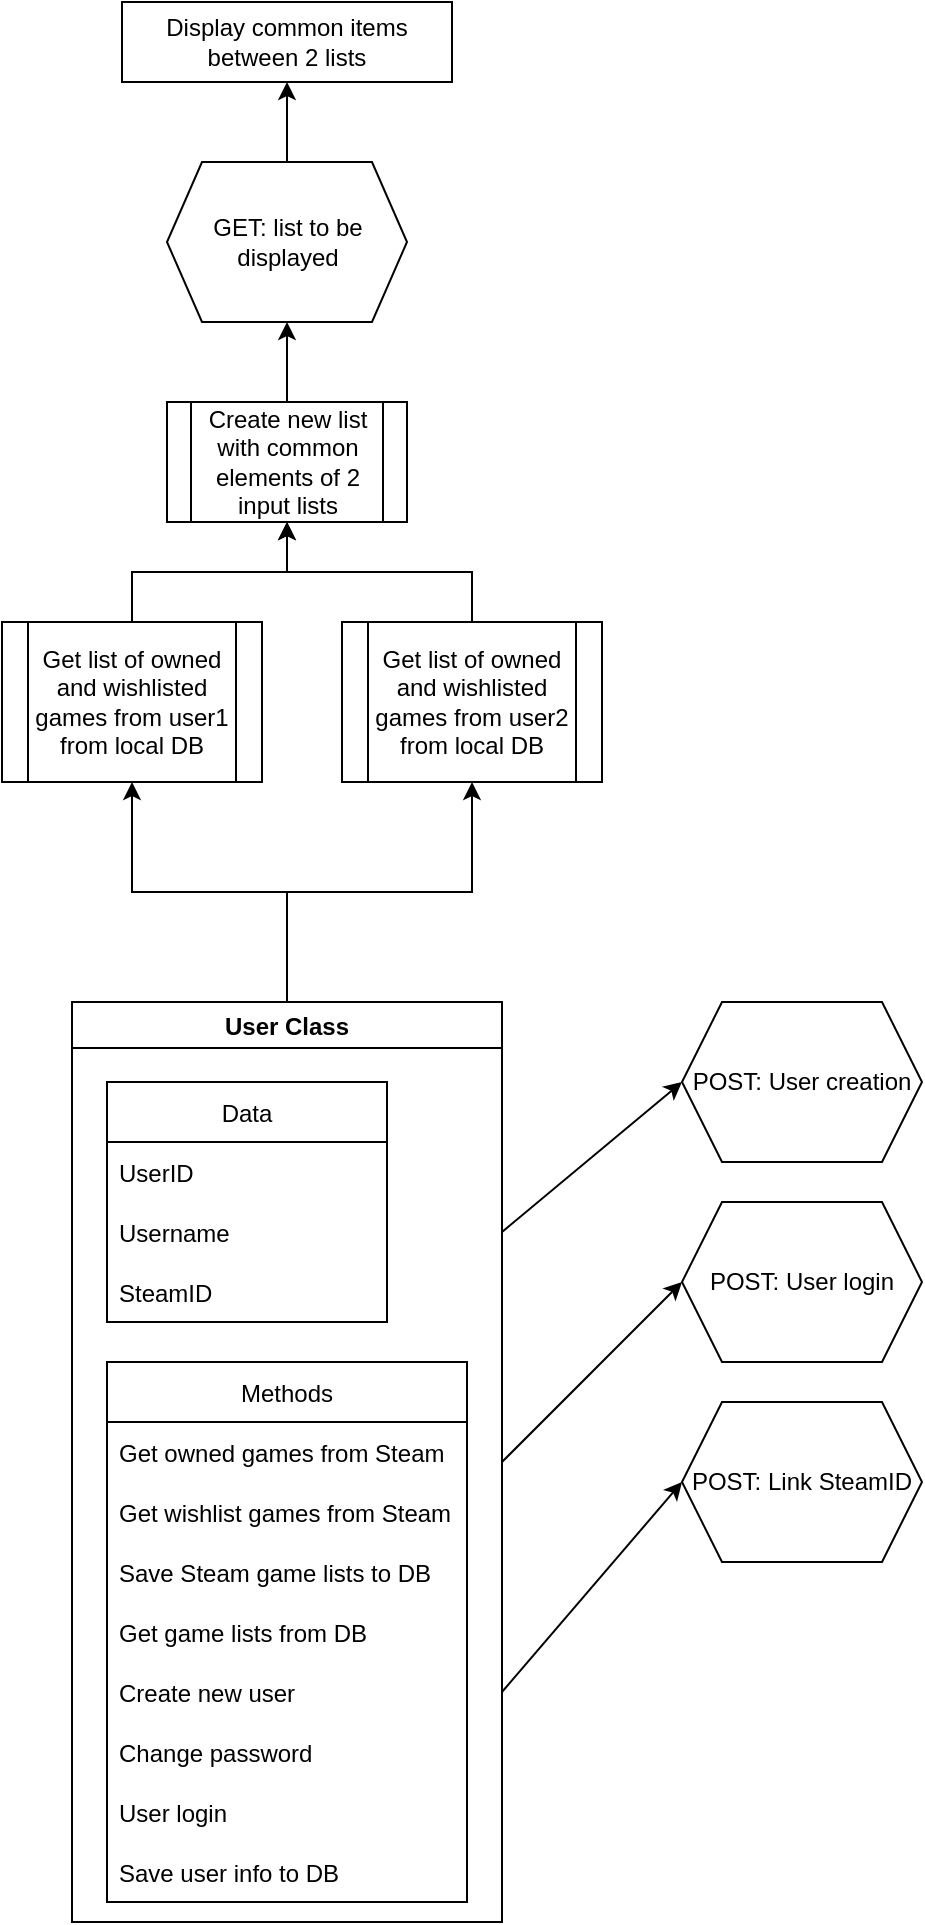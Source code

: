 <mxfile>
    <diagram id="R2lEEEUBdFMjLlhIrx00" name="Page-1">
        <mxGraphModel dx="508" dy="950" grid="1" gridSize="10" guides="1" tooltips="1" connect="1" arrows="1" fold="1" page="1" pageScale="1" pageWidth="850" pageHeight="1100" math="0" shadow="0" extFonts="Permanent Marker^https://fonts.googleapis.com/css?family=Permanent+Marker">
            <root>
                <mxCell id="0"/>
                <mxCell id="1" parent="0"/>
                <mxCell id="OAqiOE6Jfy4MYUeo2c9U-1" value="Display common items between 2 lists" style="rounded=0;whiteSpace=wrap;html=1;" parent="1" vertex="1">
                    <mxGeometry x="330" y="30" width="165" height="40" as="geometry"/>
                </mxCell>
                <mxCell id="OAqiOE6Jfy4MYUeo2c9U-4" value="GET: list to be displayed" style="shape=hexagon;perimeter=hexagonPerimeter2;whiteSpace=wrap;html=1;fixedSize=1;size=17.5;" parent="1" vertex="1">
                    <mxGeometry x="352.5" y="110" width="120" height="80" as="geometry"/>
                </mxCell>
                <mxCell id="OAqiOE6Jfy4MYUeo2c9U-5" value="" style="endArrow=classic;html=1;rounded=0;exitX=0.5;exitY=0;exitDx=0;exitDy=0;" parent="1" source="OAqiOE6Jfy4MYUeo2c9U-4" target="OAqiOE6Jfy4MYUeo2c9U-1" edge="1">
                    <mxGeometry width="50" height="50" relative="1" as="geometry">
                        <mxPoint x="400" y="330" as="sourcePoint"/>
                        <mxPoint x="450" y="280" as="targetPoint"/>
                    </mxGeometry>
                </mxCell>
                <mxCell id="OAqiOE6Jfy4MYUeo2c9U-6" value="Create new list with common elements of 2 input lists" style="shape=process;whiteSpace=wrap;html=1;backgroundOutline=1;" parent="1" vertex="1">
                    <mxGeometry x="352.5" y="230" width="120" height="60" as="geometry"/>
                </mxCell>
                <mxCell id="OAqiOE6Jfy4MYUeo2c9U-7" value="" style="endArrow=classic;html=1;rounded=0;entryX=0.5;entryY=1;entryDx=0;entryDy=0;exitX=0.5;exitY=0;exitDx=0;exitDy=0;" parent="1" source="OAqiOE6Jfy4MYUeo2c9U-6" target="OAqiOE6Jfy4MYUeo2c9U-4" edge="1">
                    <mxGeometry width="50" height="50" relative="1" as="geometry">
                        <mxPoint x="400" y="310" as="sourcePoint"/>
                        <mxPoint x="450" y="260" as="targetPoint"/>
                    </mxGeometry>
                </mxCell>
                <mxCell id="OAqiOE6Jfy4MYUeo2c9U-11" value="" style="edgeStyle=orthogonalEdgeStyle;rounded=0;orthogonalLoop=1;jettySize=auto;html=1;" parent="1" source="OAqiOE6Jfy4MYUeo2c9U-8" target="OAqiOE6Jfy4MYUeo2c9U-6" edge="1">
                    <mxGeometry relative="1" as="geometry"/>
                </mxCell>
                <mxCell id="OAqiOE6Jfy4MYUeo2c9U-8" value="Get list of owned and wishlisted games from user1 from local DB" style="shape=process;whiteSpace=wrap;html=1;backgroundOutline=1;" parent="1" vertex="1">
                    <mxGeometry x="270" y="340" width="130" height="80" as="geometry"/>
                </mxCell>
                <mxCell id="OAqiOE6Jfy4MYUeo2c9U-12" value="" style="edgeStyle=orthogonalEdgeStyle;rounded=0;orthogonalLoop=1;jettySize=auto;html=1;" parent="1" source="OAqiOE6Jfy4MYUeo2c9U-9" target="OAqiOE6Jfy4MYUeo2c9U-6" edge="1">
                    <mxGeometry relative="1" as="geometry"/>
                </mxCell>
                <mxCell id="OAqiOE6Jfy4MYUeo2c9U-9" value="Get list of owned and wishlisted games from user2 from local DB" style="shape=process;whiteSpace=wrap;html=1;backgroundOutline=1;" parent="1" vertex="1">
                    <mxGeometry x="440" y="340" width="130" height="80" as="geometry"/>
                </mxCell>
                <mxCell id="OAqiOE6Jfy4MYUeo2c9U-14" value="" style="edgeStyle=orthogonalEdgeStyle;rounded=0;orthogonalLoop=1;jettySize=auto;html=1;" parent="1" source="OAqiOE6Jfy4MYUeo2c9U-13" target="OAqiOE6Jfy4MYUeo2c9U-9" edge="1">
                    <mxGeometry relative="1" as="geometry"/>
                </mxCell>
                <mxCell id="2" style="edgeStyle=none;html=1;exitX=1;exitY=0.25;exitDx=0;exitDy=0;entryX=0;entryY=0.5;entryDx=0;entryDy=0;" edge="1" parent="1" source="OAqiOE6Jfy4MYUeo2c9U-13" target="OAqiOE6Jfy4MYUeo2c9U-33">
                    <mxGeometry relative="1" as="geometry"/>
                </mxCell>
                <mxCell id="3" style="edgeStyle=none;html=1;exitX=1;exitY=0.5;exitDx=0;exitDy=0;entryX=0;entryY=0.5;entryDx=0;entryDy=0;" edge="1" parent="1" source="OAqiOE6Jfy4MYUeo2c9U-13" target="OAqiOE6Jfy4MYUeo2c9U-34">
                    <mxGeometry relative="1" as="geometry"/>
                </mxCell>
                <mxCell id="4" style="edgeStyle=none;html=1;exitX=1;exitY=0.75;exitDx=0;exitDy=0;entryX=0;entryY=0.5;entryDx=0;entryDy=0;" edge="1" parent="1" source="OAqiOE6Jfy4MYUeo2c9U-13" target="OAqiOE6Jfy4MYUeo2c9U-35">
                    <mxGeometry relative="1" as="geometry"/>
                </mxCell>
                <mxCell id="OAqiOE6Jfy4MYUeo2c9U-13" value="User Class" style="swimlane;" parent="1" vertex="1">
                    <mxGeometry x="305" y="530" width="215" height="460" as="geometry">
                        <mxRectangle x="325" y="510" width="140" height="30" as="alternateBounds"/>
                    </mxGeometry>
                </mxCell>
                <mxCell id="OAqiOE6Jfy4MYUeo2c9U-19" value="Data" style="swimlane;fontStyle=0;childLayout=stackLayout;horizontal=1;startSize=30;horizontalStack=0;resizeParent=1;resizeParentMax=0;resizeLast=0;collapsible=1;marginBottom=0;" parent="OAqiOE6Jfy4MYUeo2c9U-13" vertex="1">
                    <mxGeometry x="17.5" y="40" width="140" height="120" as="geometry">
                        <mxRectangle x="17.5" y="40" width="70" height="30" as="alternateBounds"/>
                    </mxGeometry>
                </mxCell>
                <mxCell id="OAqiOE6Jfy4MYUeo2c9U-20" value="UserID   " style="text;strokeColor=none;fillColor=none;align=left;verticalAlign=middle;spacingLeft=4;spacingRight=4;overflow=hidden;points=[[0,0.5],[1,0.5]];portConstraint=eastwest;rotatable=0;" parent="OAqiOE6Jfy4MYUeo2c9U-19" vertex="1">
                    <mxGeometry y="30" width="140" height="30" as="geometry"/>
                </mxCell>
                <mxCell id="OAqiOE6Jfy4MYUeo2c9U-21" value="Username" style="text;strokeColor=none;fillColor=none;align=left;verticalAlign=middle;spacingLeft=4;spacingRight=4;overflow=hidden;points=[[0,0.5],[1,0.5]];portConstraint=eastwest;rotatable=0;" parent="OAqiOE6Jfy4MYUeo2c9U-19" vertex="1">
                    <mxGeometry y="60" width="140" height="30" as="geometry"/>
                </mxCell>
                <mxCell id="OAqiOE6Jfy4MYUeo2c9U-22" value="SteamID" style="text;strokeColor=none;fillColor=none;align=left;verticalAlign=middle;spacingLeft=4;spacingRight=4;overflow=hidden;points=[[0,0.5],[1,0.5]];portConstraint=eastwest;rotatable=0;" parent="OAqiOE6Jfy4MYUeo2c9U-19" vertex="1">
                    <mxGeometry y="90" width="140" height="30" as="geometry"/>
                </mxCell>
                <mxCell id="OAqiOE6Jfy4MYUeo2c9U-23" value="Methods" style="swimlane;fontStyle=0;childLayout=stackLayout;horizontal=1;startSize=30;horizontalStack=0;resizeParent=1;resizeParentMax=0;resizeLast=0;collapsible=1;marginBottom=0;" parent="OAqiOE6Jfy4MYUeo2c9U-13" vertex="1">
                    <mxGeometry x="17.5" y="180" width="180" height="270" as="geometry"/>
                </mxCell>
                <mxCell id="OAqiOE6Jfy4MYUeo2c9U-24" value="Get owned games from Steam" style="text;strokeColor=none;fillColor=none;align=left;verticalAlign=middle;spacingLeft=4;spacingRight=4;overflow=hidden;points=[[0,0.5],[1,0.5]];portConstraint=eastwest;rotatable=0;" parent="OAqiOE6Jfy4MYUeo2c9U-23" vertex="1">
                    <mxGeometry y="30" width="180" height="30" as="geometry"/>
                </mxCell>
                <mxCell id="OAqiOE6Jfy4MYUeo2c9U-25" value="Get wishlist games from Steam" style="text;strokeColor=none;fillColor=none;align=left;verticalAlign=middle;spacingLeft=4;spacingRight=4;overflow=hidden;points=[[0,0.5],[1,0.5]];portConstraint=eastwest;rotatable=0;" parent="OAqiOE6Jfy4MYUeo2c9U-23" vertex="1">
                    <mxGeometry y="60" width="180" height="30" as="geometry"/>
                </mxCell>
                <mxCell id="OAqiOE6Jfy4MYUeo2c9U-26" value="Save Steam game lists to DB" style="text;strokeColor=none;fillColor=none;align=left;verticalAlign=middle;spacingLeft=4;spacingRight=4;overflow=hidden;points=[[0,0.5],[1,0.5]];portConstraint=eastwest;rotatable=0;" parent="OAqiOE6Jfy4MYUeo2c9U-23" vertex="1">
                    <mxGeometry y="90" width="180" height="30" as="geometry"/>
                </mxCell>
                <mxCell id="OAqiOE6Jfy4MYUeo2c9U-27" value="Get game lists from DB" style="text;strokeColor=none;fillColor=none;align=left;verticalAlign=middle;spacingLeft=4;spacingRight=4;overflow=hidden;points=[[0,0.5],[1,0.5]];portConstraint=eastwest;rotatable=0;" parent="OAqiOE6Jfy4MYUeo2c9U-23" vertex="1">
                    <mxGeometry y="120" width="180" height="30" as="geometry"/>
                </mxCell>
                <mxCell id="OAqiOE6Jfy4MYUeo2c9U-28" value="Create new user" style="text;strokeColor=none;fillColor=none;align=left;verticalAlign=middle;spacingLeft=4;spacingRight=4;overflow=hidden;points=[[0,0.5],[1,0.5]];portConstraint=eastwest;rotatable=0;" parent="OAqiOE6Jfy4MYUeo2c9U-23" vertex="1">
                    <mxGeometry y="150" width="180" height="30" as="geometry"/>
                </mxCell>
                <mxCell id="OAqiOE6Jfy4MYUeo2c9U-29" value="Change password" style="text;strokeColor=none;fillColor=none;align=left;verticalAlign=middle;spacingLeft=4;spacingRight=4;overflow=hidden;points=[[0,0.5],[1,0.5]];portConstraint=eastwest;rotatable=0;" parent="OAqiOE6Jfy4MYUeo2c9U-23" vertex="1">
                    <mxGeometry y="180" width="180" height="30" as="geometry"/>
                </mxCell>
                <mxCell id="OAqiOE6Jfy4MYUeo2c9U-30" value="User login" style="text;strokeColor=none;fillColor=none;align=left;verticalAlign=middle;spacingLeft=4;spacingRight=4;overflow=hidden;points=[[0,0.5],[1,0.5]];portConstraint=eastwest;rotatable=0;" parent="OAqiOE6Jfy4MYUeo2c9U-23" vertex="1">
                    <mxGeometry y="210" width="180" height="30" as="geometry"/>
                </mxCell>
                <mxCell id="OAqiOE6Jfy4MYUeo2c9U-31" value="Save user info to DB" style="text;strokeColor=none;fillColor=none;align=left;verticalAlign=middle;spacingLeft=4;spacingRight=4;overflow=hidden;points=[[0,0.5],[1,0.5]];portConstraint=eastwest;rotatable=0;" parent="OAqiOE6Jfy4MYUeo2c9U-23" vertex="1">
                    <mxGeometry y="240" width="180" height="30" as="geometry"/>
                </mxCell>
                <mxCell id="OAqiOE6Jfy4MYUeo2c9U-15" value="" style="edgeStyle=orthogonalEdgeStyle;rounded=0;orthogonalLoop=1;jettySize=auto;html=1;entryX=0.5;entryY=1;entryDx=0;entryDy=0;" parent="1" source="OAqiOE6Jfy4MYUeo2c9U-13" target="OAqiOE6Jfy4MYUeo2c9U-8" edge="1">
                    <mxGeometry relative="1" as="geometry"/>
                </mxCell>
                <mxCell id="OAqiOE6Jfy4MYUeo2c9U-33" value="POST: User creation" style="shape=hexagon;perimeter=hexagonPerimeter2;whiteSpace=wrap;html=1;fixedSize=1;" parent="1" vertex="1">
                    <mxGeometry x="610" y="530" width="120" height="80" as="geometry"/>
                </mxCell>
                <mxCell id="OAqiOE6Jfy4MYUeo2c9U-34" value="POST: User login" style="shape=hexagon;perimeter=hexagonPerimeter2;whiteSpace=wrap;html=1;fixedSize=1;" parent="1" vertex="1">
                    <mxGeometry x="610" y="630" width="120" height="80" as="geometry"/>
                </mxCell>
                <mxCell id="OAqiOE6Jfy4MYUeo2c9U-35" value="POST: Link SteamID" style="shape=hexagon;perimeter=hexagonPerimeter2;whiteSpace=wrap;html=1;fixedSize=1;" parent="1" vertex="1">
                    <mxGeometry x="610" y="730" width="120" height="80" as="geometry"/>
                </mxCell>
            </root>
        </mxGraphModel>
    </diagram>
</mxfile>